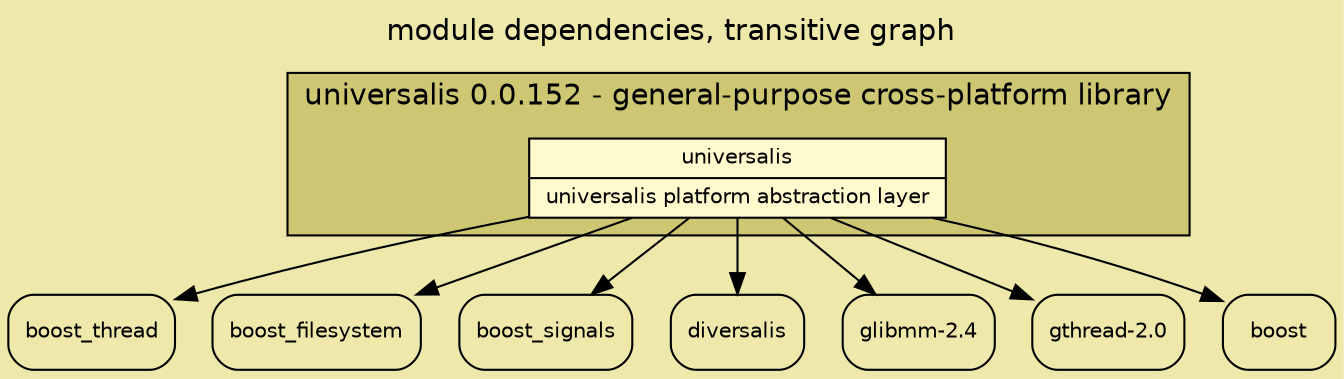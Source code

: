 digraph dependencies
{
	label = "module dependencies, transitive graph" rankdir = TB labelloc = t fontname = helvetica fontsize = 14 bgcolor = palegoldenrod concentrate = true ratio = auto
	node [ shape = record style = rounded fillcolor = lemonchiffon1 fontname = helvetica fontsize = 10 ]
	subgraph cluster__universalis
	{
		label = "universalis 0.0.152 - general-purpose cross-platform library" bgcolor = khaki3
		node [ style = filled ]
		"universalis" [ label = "{universalis | universalis platform abstraction layer}" ];
	}
	"universalis" -> "boost_thread" ;
	"universalis" -> "boost_filesystem" ;
	"universalis" -> "boost_signals" ;
	"universalis" -> "diversalis" ;
	"universalis" -> "glibmm-2.4" ;
	"universalis" -> "gthread-2.0" ;
	"universalis" -> "boost" ;
}
